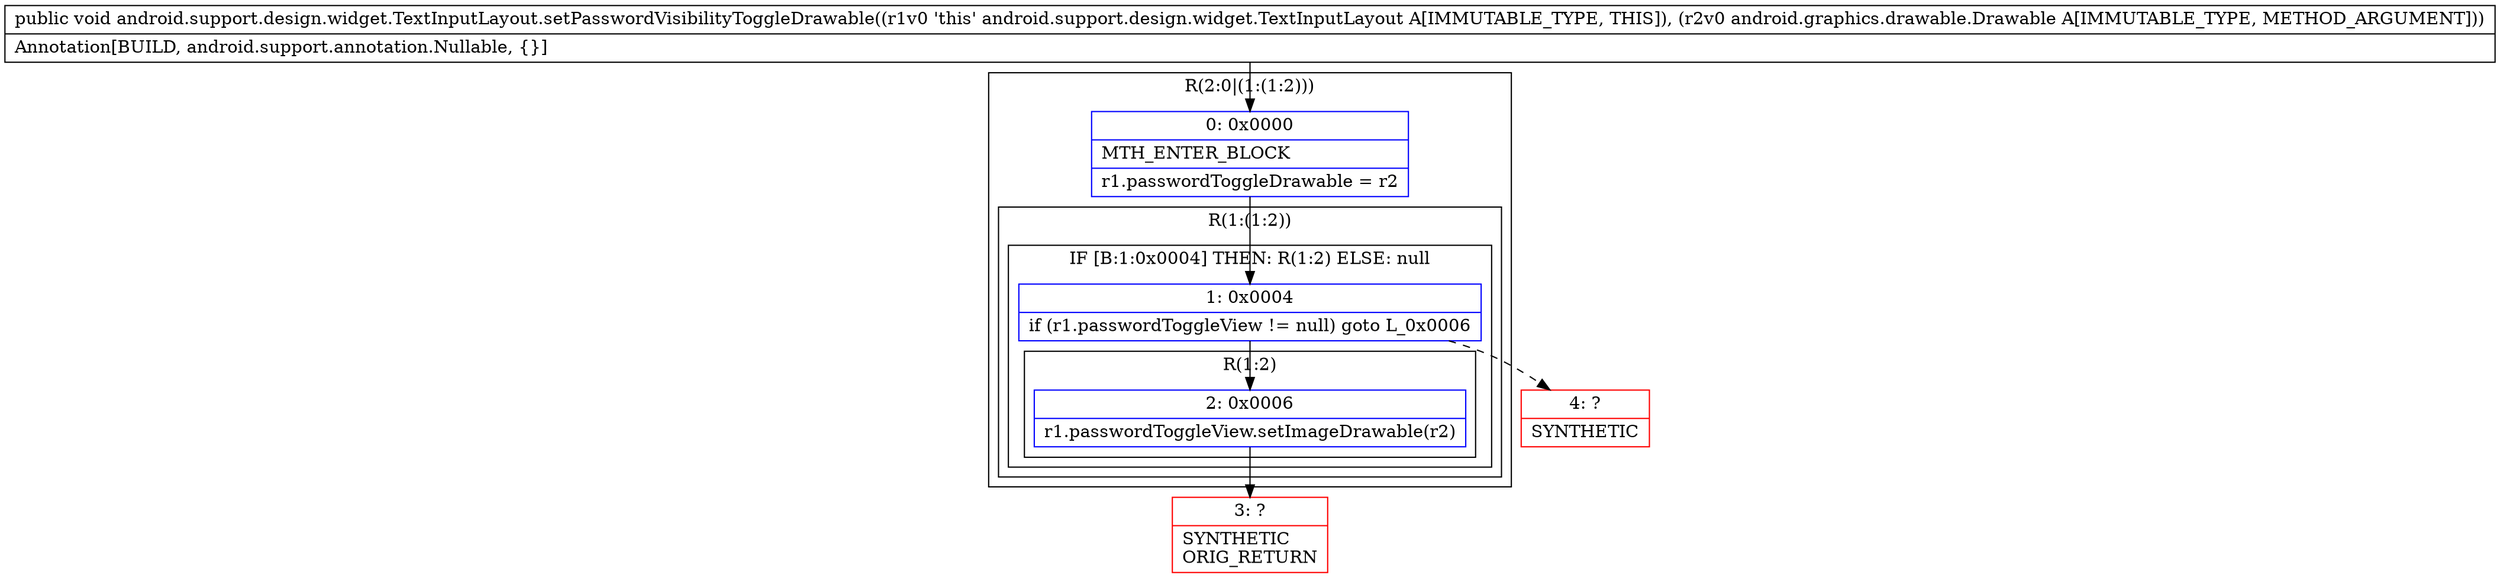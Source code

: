 digraph "CFG forandroid.support.design.widget.TextInputLayout.setPasswordVisibilityToggleDrawable(Landroid\/graphics\/drawable\/Drawable;)V" {
subgraph cluster_Region_1812790668 {
label = "R(2:0|(1:(1:2)))";
node [shape=record,color=blue];
Node_0 [shape=record,label="{0\:\ 0x0000|MTH_ENTER_BLOCK\l|r1.passwordToggleDrawable = r2\l}"];
subgraph cluster_Region_211015746 {
label = "R(1:(1:2))";
node [shape=record,color=blue];
subgraph cluster_IfRegion_888542998 {
label = "IF [B:1:0x0004] THEN: R(1:2) ELSE: null";
node [shape=record,color=blue];
Node_1 [shape=record,label="{1\:\ 0x0004|if (r1.passwordToggleView != null) goto L_0x0006\l}"];
subgraph cluster_Region_55781840 {
label = "R(1:2)";
node [shape=record,color=blue];
Node_2 [shape=record,label="{2\:\ 0x0006|r1.passwordToggleView.setImageDrawable(r2)\l}"];
}
}
}
}
Node_3 [shape=record,color=red,label="{3\:\ ?|SYNTHETIC\lORIG_RETURN\l}"];
Node_4 [shape=record,color=red,label="{4\:\ ?|SYNTHETIC\l}"];
MethodNode[shape=record,label="{public void android.support.design.widget.TextInputLayout.setPasswordVisibilityToggleDrawable((r1v0 'this' android.support.design.widget.TextInputLayout A[IMMUTABLE_TYPE, THIS]), (r2v0 android.graphics.drawable.Drawable A[IMMUTABLE_TYPE, METHOD_ARGUMENT]))  | Annotation[BUILD, android.support.annotation.Nullable, \{\}]\l}"];
MethodNode -> Node_0;
Node_0 -> Node_1;
Node_1 -> Node_2;
Node_1 -> Node_4[style=dashed];
Node_2 -> Node_3;
}

